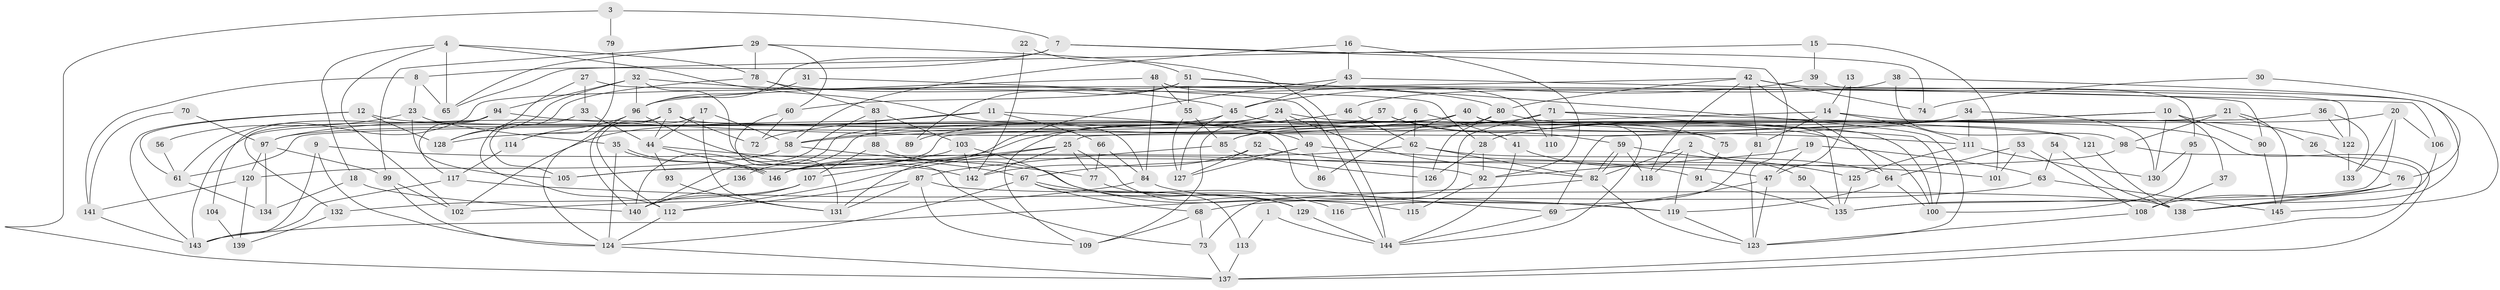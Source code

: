 // coarse degree distribution, {5: 0.1917808219178082, 10: 0.0273972602739726, 4: 0.2054794520547945, 8: 0.0547945205479452, 3: 0.136986301369863, 6: 0.1506849315068493, 7: 0.136986301369863, 9: 0.0273972602739726, 2: 0.0273972602739726, 11: 0.0273972602739726, 12: 0.0136986301369863}
// Generated by graph-tools (version 1.1) at 2025/37/03/04/25 23:37:04]
// undirected, 146 vertices, 292 edges
graph export_dot {
  node [color=gray90,style=filled];
  1;
  2;
  3;
  4;
  5;
  6;
  7;
  8;
  9;
  10;
  11;
  12;
  13;
  14;
  15;
  16;
  17;
  18;
  19;
  20;
  21;
  22;
  23;
  24;
  25;
  26;
  27;
  28;
  29;
  30;
  31;
  32;
  33;
  34;
  35;
  36;
  37;
  38;
  39;
  40;
  41;
  42;
  43;
  44;
  45;
  46;
  47;
  48;
  49;
  50;
  51;
  52;
  53;
  54;
  55;
  56;
  57;
  58;
  59;
  60;
  61;
  62;
  63;
  64;
  65;
  66;
  67;
  68;
  69;
  70;
  71;
  72;
  73;
  74;
  75;
  76;
  77;
  78;
  79;
  80;
  81;
  82;
  83;
  84;
  85;
  86;
  87;
  88;
  89;
  90;
  91;
  92;
  93;
  94;
  95;
  96;
  97;
  98;
  99;
  100;
  101;
  102;
  103;
  104;
  105;
  106;
  107;
  108;
  109;
  110;
  111;
  112;
  113;
  114;
  115;
  116;
  117;
  118;
  119;
  120;
  121;
  122;
  123;
  124;
  125;
  126;
  127;
  128;
  129;
  130;
  131;
  132;
  133;
  134;
  135;
  136;
  137;
  138;
  139;
  140;
  141;
  142;
  143;
  144;
  145;
  146;
  1 -- 113;
  1 -- 144;
  2 -- 119;
  2 -- 82;
  2 -- 50;
  2 -- 118;
  3 -- 7;
  3 -- 137;
  3 -- 79;
  4 -- 84;
  4 -- 78;
  4 -- 18;
  4 -- 65;
  4 -- 102;
  5 -- 140;
  5 -- 44;
  5 -- 69;
  5 -- 72;
  5 -- 143;
  6 -- 62;
  6 -- 109;
  6 -- 41;
  7 -- 123;
  7 -- 96;
  7 -- 8;
  7 -- 74;
  8 -- 23;
  8 -- 65;
  8 -- 141;
  9 -- 124;
  9 -- 143;
  9 -- 92;
  10 -- 28;
  10 -- 69;
  10 -- 37;
  10 -- 90;
  10 -- 130;
  11 -- 102;
  11 -- 49;
  11 -- 66;
  11 -- 72;
  12 -- 128;
  12 -- 75;
  12 -- 61;
  12 -- 143;
  13 -- 14;
  13 -- 47;
  14 -- 25;
  14 -- 111;
  14 -- 81;
  14 -- 137;
  15 -- 39;
  15 -- 65;
  15 -- 101;
  16 -- 43;
  16 -- 58;
  16 -- 92;
  17 -- 58;
  17 -- 112;
  17 -- 44;
  17 -- 131;
  18 -- 134;
  18 -- 140;
  19 -- 92;
  19 -- 47;
  19 -- 63;
  20 -- 85;
  20 -- 135;
  20 -- 106;
  20 -- 133;
  21 -- 61;
  21 -- 98;
  21 -- 26;
  21 -- 145;
  22 -- 51;
  22 -- 142;
  23 -- 35;
  23 -- 105;
  23 -- 56;
  24 -- 100;
  24 -- 82;
  24 -- 49;
  24 -- 89;
  24 -- 97;
  25 -- 107;
  25 -- 112;
  25 -- 77;
  25 -- 129;
  25 -- 142;
  26 -- 76;
  27 -- 128;
  27 -- 28;
  27 -- 33;
  28 -- 92;
  28 -- 126;
  29 -- 78;
  29 -- 65;
  29 -- 60;
  29 -- 99;
  29 -- 144;
  30 -- 145;
  30 -- 74;
  31 -- 96;
  31 -- 144;
  32 -- 73;
  32 -- 94;
  32 -- 45;
  32 -- 96;
  32 -- 128;
  33 -- 44;
  33 -- 105;
  34 -- 111;
  34 -- 58;
  34 -- 130;
  35 -- 146;
  35 -- 146;
  35 -- 124;
  36 -- 133;
  36 -- 122;
  36 -- 105;
  37 -- 108;
  38 -- 98;
  38 -- 46;
  38 -- 76;
  39 -- 95;
  39 -- 45;
  40 -- 144;
  40 -- 58;
  40 -- 86;
  40 -- 121;
  40 -- 135;
  40 -- 136;
  41 -- 47;
  41 -- 144;
  42 -- 138;
  42 -- 64;
  42 -- 61;
  42 -- 74;
  42 -- 80;
  42 -- 81;
  42 -- 118;
  43 -- 131;
  43 -- 45;
  43 -- 106;
  44 -- 67;
  44 -- 93;
  44 -- 146;
  45 -- 127;
  45 -- 97;
  45 -- 100;
  46 -- 146;
  46 -- 62;
  47 -- 69;
  47 -- 123;
  48 -- 96;
  48 -- 84;
  48 -- 55;
  48 -- 110;
  48 -- 122;
  49 -- 101;
  49 -- 67;
  49 -- 86;
  49 -- 127;
  50 -- 135;
  51 -- 60;
  51 -- 90;
  51 -- 55;
  51 -- 89;
  51 -- 123;
  52 -- 127;
  52 -- 142;
  52 -- 91;
  53 -- 64;
  53 -- 108;
  53 -- 101;
  54 -- 138;
  54 -- 63;
  55 -- 85;
  55 -- 127;
  56 -- 61;
  57 -- 59;
  57 -- 109;
  57 -- 75;
  57 -- 140;
  58 -- 120;
  58 -- 77;
  59 -- 118;
  59 -- 82;
  59 -- 82;
  59 -- 125;
  60 -- 72;
  60 -- 131;
  61 -- 134;
  62 -- 82;
  62 -- 146;
  62 -- 64;
  62 -- 115;
  63 -- 68;
  63 -- 145;
  64 -- 119;
  64 -- 100;
  66 -- 77;
  66 -- 84;
  67 -- 124;
  67 -- 68;
  67 -- 113;
  67 -- 116;
  68 -- 73;
  68 -- 109;
  69 -- 144;
  70 -- 97;
  70 -- 141;
  71 -- 121;
  71 -- 100;
  71 -- 73;
  71 -- 110;
  71 -- 128;
  73 -- 137;
  75 -- 91;
  76 -- 138;
  76 -- 108;
  76 -- 135;
  77 -- 129;
  78 -- 83;
  78 -- 80;
  78 -- 112;
  79 -- 114;
  80 -- 85;
  80 -- 122;
  80 -- 126;
  81 -- 116;
  82 -- 143;
  82 -- 123;
  83 -- 140;
  83 -- 103;
  83 -- 88;
  84 -- 102;
  84 -- 119;
  85 -- 87;
  85 -- 126;
  87 -- 131;
  87 -- 112;
  87 -- 109;
  87 -- 138;
  88 -- 115;
  88 -- 107;
  90 -- 145;
  91 -- 135;
  92 -- 115;
  93 -- 131;
  94 -- 117;
  94 -- 111;
  94 -- 104;
  94 -- 132;
  95 -- 130;
  95 -- 100;
  96 -- 142;
  96 -- 114;
  96 -- 124;
  97 -- 99;
  97 -- 120;
  97 -- 134;
  98 -- 146;
  98 -- 137;
  99 -- 102;
  99 -- 124;
  103 -- 129;
  103 -- 105;
  103 -- 142;
  104 -- 139;
  106 -- 138;
  107 -- 140;
  107 -- 132;
  108 -- 123;
  111 -- 130;
  111 -- 125;
  112 -- 124;
  113 -- 137;
  114 -- 117;
  117 -- 119;
  117 -- 143;
  119 -- 123;
  120 -- 141;
  120 -- 139;
  121 -- 138;
  122 -- 133;
  124 -- 137;
  125 -- 135;
  129 -- 144;
  132 -- 139;
  136 -- 140;
  141 -- 143;
}
